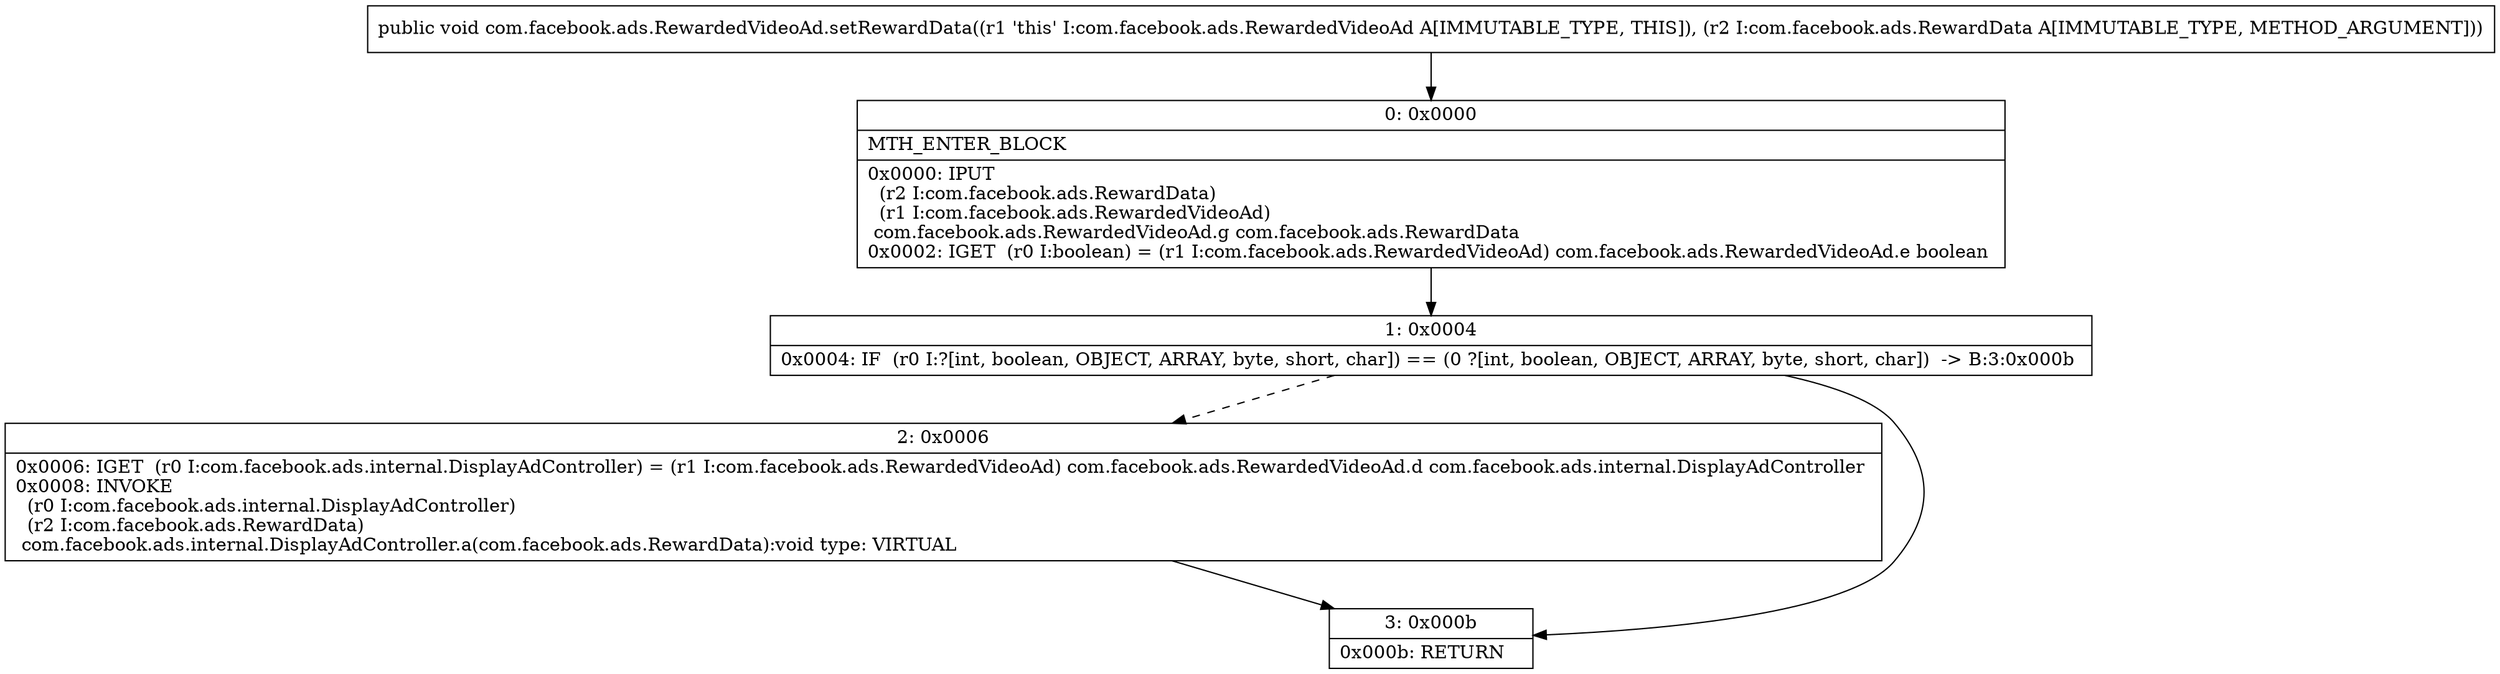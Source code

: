 digraph "CFG forcom.facebook.ads.RewardedVideoAd.setRewardData(Lcom\/facebook\/ads\/RewardData;)V" {
Node_0 [shape=record,label="{0\:\ 0x0000|MTH_ENTER_BLOCK\l|0x0000: IPUT  \l  (r2 I:com.facebook.ads.RewardData)\l  (r1 I:com.facebook.ads.RewardedVideoAd)\l com.facebook.ads.RewardedVideoAd.g com.facebook.ads.RewardData \l0x0002: IGET  (r0 I:boolean) = (r1 I:com.facebook.ads.RewardedVideoAd) com.facebook.ads.RewardedVideoAd.e boolean \l}"];
Node_1 [shape=record,label="{1\:\ 0x0004|0x0004: IF  (r0 I:?[int, boolean, OBJECT, ARRAY, byte, short, char]) == (0 ?[int, boolean, OBJECT, ARRAY, byte, short, char])  \-\> B:3:0x000b \l}"];
Node_2 [shape=record,label="{2\:\ 0x0006|0x0006: IGET  (r0 I:com.facebook.ads.internal.DisplayAdController) = (r1 I:com.facebook.ads.RewardedVideoAd) com.facebook.ads.RewardedVideoAd.d com.facebook.ads.internal.DisplayAdController \l0x0008: INVOKE  \l  (r0 I:com.facebook.ads.internal.DisplayAdController)\l  (r2 I:com.facebook.ads.RewardData)\l com.facebook.ads.internal.DisplayAdController.a(com.facebook.ads.RewardData):void type: VIRTUAL \l}"];
Node_3 [shape=record,label="{3\:\ 0x000b|0x000b: RETURN   \l}"];
MethodNode[shape=record,label="{public void com.facebook.ads.RewardedVideoAd.setRewardData((r1 'this' I:com.facebook.ads.RewardedVideoAd A[IMMUTABLE_TYPE, THIS]), (r2 I:com.facebook.ads.RewardData A[IMMUTABLE_TYPE, METHOD_ARGUMENT])) }"];
MethodNode -> Node_0;
Node_0 -> Node_1;
Node_1 -> Node_2[style=dashed];
Node_1 -> Node_3;
Node_2 -> Node_3;
}

